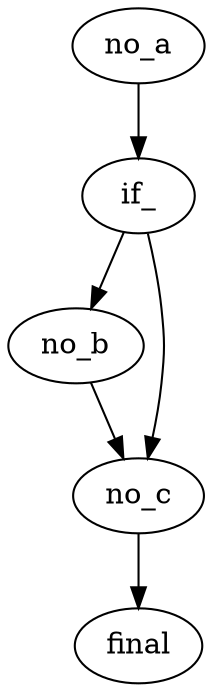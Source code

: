 strict digraph G {
    no_a;
	if_;
	no_b;
	no_c;
	final;
	no_a -> if_;
	if_ -> no_b;
	if_ -> no_c;
	no_b -> no_c;
	no_c -> final;
}